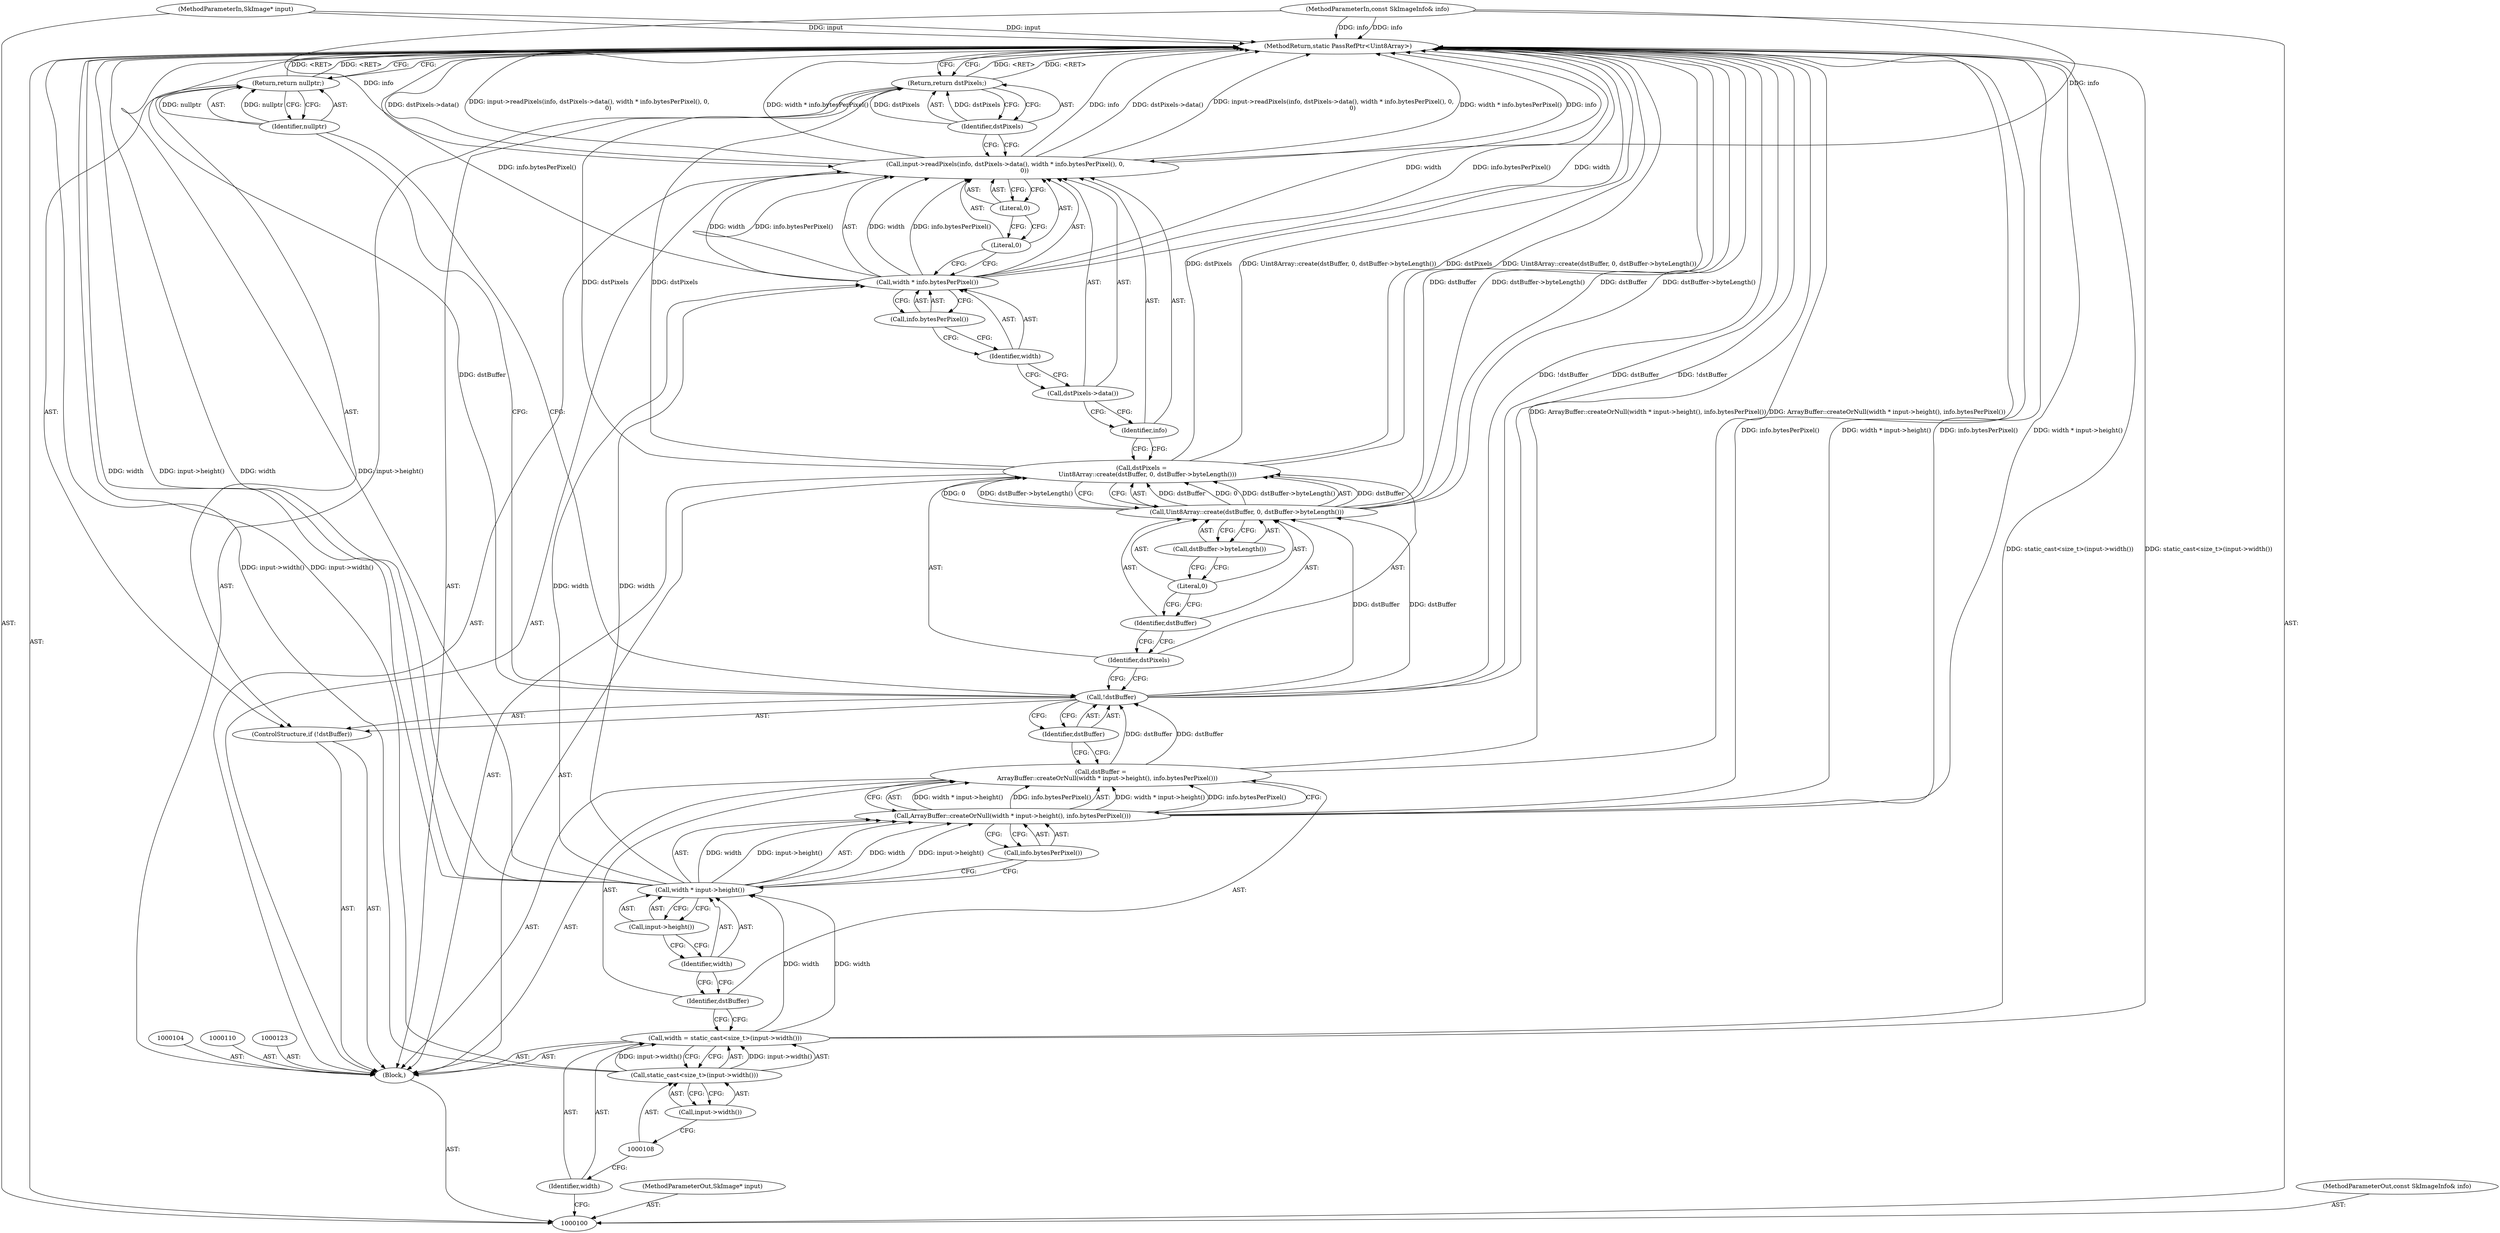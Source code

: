 digraph "1_Chrome_d59a4441697f6253e7dc3f7ae5caad6e5fd2c778_0" {
"1000140" [label="(MethodReturn,static PassRefPtr<Uint8Array>)"];
"1000101" [label="(MethodParameterIn,SkImage* input)"];
"1000204" [label="(MethodParameterOut,SkImage* input)"];
"1000130" [label="(Call,input->readPixels(info, dstPixels->data(), width * info.bytesPerPixel(), 0,\n                    0))"];
"1000131" [label="(Identifier,info)"];
"1000132" [label="(Call,dstPixels->data())"];
"1000133" [label="(Call,width * info.bytesPerPixel())"];
"1000134" [label="(Identifier,width)"];
"1000135" [label="(Call,info.bytesPerPixel())"];
"1000136" [label="(Literal,0)"];
"1000137" [label="(Literal,0)"];
"1000138" [label="(Return,return dstPixels;)"];
"1000139" [label="(Identifier,dstPixels)"];
"1000102" [label="(MethodParameterIn,const SkImageInfo& info)"];
"1000205" [label="(MethodParameterOut,const SkImageInfo& info)"];
"1000103" [label="(Block,)"];
"1000107" [label="(Call,static_cast<size_t>(input->width()))"];
"1000109" [label="(Call,input->width())"];
"1000105" [label="(Call,width = static_cast<size_t>(input->width()))"];
"1000106" [label="(Identifier,width)"];
"1000111" [label="(Call,dstBuffer =\n       ArrayBuffer::createOrNull(width * input->height(), info.bytesPerPixel()))"];
"1000112" [label="(Identifier,dstBuffer)"];
"1000114" [label="(Call,width * input->height())"];
"1000115" [label="(Identifier,width)"];
"1000116" [label="(Call,input->height())"];
"1000117" [label="(Call,info.bytesPerPixel())"];
"1000113" [label="(Call,ArrayBuffer::createOrNull(width * input->height(), info.bytesPerPixel()))"];
"1000118" [label="(ControlStructure,if (!dstBuffer))"];
"1000119" [label="(Call,!dstBuffer)"];
"1000120" [label="(Identifier,dstBuffer)"];
"1000122" [label="(Identifier,nullptr)"];
"1000121" [label="(Return,return nullptr;)"];
"1000124" [label="(Call,dstPixels =\n      Uint8Array::create(dstBuffer, 0, dstBuffer->byteLength()))"];
"1000125" [label="(Identifier,dstPixels)"];
"1000127" [label="(Identifier,dstBuffer)"];
"1000128" [label="(Literal,0)"];
"1000129" [label="(Call,dstBuffer->byteLength())"];
"1000126" [label="(Call,Uint8Array::create(dstBuffer, 0, dstBuffer->byteLength()))"];
"1000140" -> "1000100"  [label="AST: "];
"1000140" -> "1000121"  [label="CFG: "];
"1000140" -> "1000138"  [label="CFG: "];
"1000121" -> "1000140"  [label="DDG: <RET>"];
"1000113" -> "1000140"  [label="DDG: info.bytesPerPixel()"];
"1000113" -> "1000140"  [label="DDG: width * input->height()"];
"1000124" -> "1000140"  [label="DDG: dstPixels"];
"1000124" -> "1000140"  [label="DDG: Uint8Array::create(dstBuffer, 0, dstBuffer->byteLength())"];
"1000105" -> "1000140"  [label="DDG: static_cast<size_t>(input->width())"];
"1000130" -> "1000140"  [label="DDG: dstPixels->data()"];
"1000130" -> "1000140"  [label="DDG: input->readPixels(info, dstPixels->data(), width * info.bytesPerPixel(), 0,\n                    0)"];
"1000130" -> "1000140"  [label="DDG: width * info.bytesPerPixel()"];
"1000130" -> "1000140"  [label="DDG: info"];
"1000114" -> "1000140"  [label="DDG: width"];
"1000114" -> "1000140"  [label="DDG: input->height()"];
"1000126" -> "1000140"  [label="DDG: dstBuffer"];
"1000126" -> "1000140"  [label="DDG: dstBuffer->byteLength()"];
"1000119" -> "1000140"  [label="DDG: !dstBuffer"];
"1000119" -> "1000140"  [label="DDG: dstBuffer"];
"1000107" -> "1000140"  [label="DDG: input->width()"];
"1000133" -> "1000140"  [label="DDG: width"];
"1000133" -> "1000140"  [label="DDG: info.bytesPerPixel()"];
"1000102" -> "1000140"  [label="DDG: info"];
"1000111" -> "1000140"  [label="DDG: ArrayBuffer::createOrNull(width * input->height(), info.bytesPerPixel())"];
"1000101" -> "1000140"  [label="DDG: input"];
"1000138" -> "1000140"  [label="DDG: <RET>"];
"1000101" -> "1000100"  [label="AST: "];
"1000101" -> "1000140"  [label="DDG: input"];
"1000204" -> "1000100"  [label="AST: "];
"1000130" -> "1000103"  [label="AST: "];
"1000130" -> "1000137"  [label="CFG: "];
"1000131" -> "1000130"  [label="AST: "];
"1000132" -> "1000130"  [label="AST: "];
"1000133" -> "1000130"  [label="AST: "];
"1000136" -> "1000130"  [label="AST: "];
"1000137" -> "1000130"  [label="AST: "];
"1000139" -> "1000130"  [label="CFG: "];
"1000130" -> "1000140"  [label="DDG: dstPixels->data()"];
"1000130" -> "1000140"  [label="DDG: input->readPixels(info, dstPixels->data(), width * info.bytesPerPixel(), 0,\n                    0)"];
"1000130" -> "1000140"  [label="DDG: width * info.bytesPerPixel()"];
"1000130" -> "1000140"  [label="DDG: info"];
"1000102" -> "1000130"  [label="DDG: info"];
"1000133" -> "1000130"  [label="DDG: width"];
"1000133" -> "1000130"  [label="DDG: info.bytesPerPixel()"];
"1000131" -> "1000130"  [label="AST: "];
"1000131" -> "1000124"  [label="CFG: "];
"1000132" -> "1000131"  [label="CFG: "];
"1000132" -> "1000130"  [label="AST: "];
"1000132" -> "1000131"  [label="CFG: "];
"1000134" -> "1000132"  [label="CFG: "];
"1000133" -> "1000130"  [label="AST: "];
"1000133" -> "1000135"  [label="CFG: "];
"1000134" -> "1000133"  [label="AST: "];
"1000135" -> "1000133"  [label="AST: "];
"1000136" -> "1000133"  [label="CFG: "];
"1000133" -> "1000140"  [label="DDG: width"];
"1000133" -> "1000140"  [label="DDG: info.bytesPerPixel()"];
"1000133" -> "1000130"  [label="DDG: width"];
"1000133" -> "1000130"  [label="DDG: info.bytesPerPixel()"];
"1000114" -> "1000133"  [label="DDG: width"];
"1000134" -> "1000133"  [label="AST: "];
"1000134" -> "1000132"  [label="CFG: "];
"1000135" -> "1000134"  [label="CFG: "];
"1000135" -> "1000133"  [label="AST: "];
"1000135" -> "1000134"  [label="CFG: "];
"1000133" -> "1000135"  [label="CFG: "];
"1000136" -> "1000130"  [label="AST: "];
"1000136" -> "1000133"  [label="CFG: "];
"1000137" -> "1000136"  [label="CFG: "];
"1000137" -> "1000130"  [label="AST: "];
"1000137" -> "1000136"  [label="CFG: "];
"1000130" -> "1000137"  [label="CFG: "];
"1000138" -> "1000103"  [label="AST: "];
"1000138" -> "1000139"  [label="CFG: "];
"1000139" -> "1000138"  [label="AST: "];
"1000140" -> "1000138"  [label="CFG: "];
"1000138" -> "1000140"  [label="DDG: <RET>"];
"1000139" -> "1000138"  [label="DDG: dstPixels"];
"1000124" -> "1000138"  [label="DDG: dstPixels"];
"1000139" -> "1000138"  [label="AST: "];
"1000139" -> "1000130"  [label="CFG: "];
"1000138" -> "1000139"  [label="CFG: "];
"1000139" -> "1000138"  [label="DDG: dstPixels"];
"1000102" -> "1000100"  [label="AST: "];
"1000102" -> "1000140"  [label="DDG: info"];
"1000102" -> "1000130"  [label="DDG: info"];
"1000205" -> "1000100"  [label="AST: "];
"1000103" -> "1000100"  [label="AST: "];
"1000104" -> "1000103"  [label="AST: "];
"1000105" -> "1000103"  [label="AST: "];
"1000110" -> "1000103"  [label="AST: "];
"1000111" -> "1000103"  [label="AST: "];
"1000118" -> "1000103"  [label="AST: "];
"1000123" -> "1000103"  [label="AST: "];
"1000124" -> "1000103"  [label="AST: "];
"1000130" -> "1000103"  [label="AST: "];
"1000138" -> "1000103"  [label="AST: "];
"1000107" -> "1000105"  [label="AST: "];
"1000107" -> "1000109"  [label="CFG: "];
"1000108" -> "1000107"  [label="AST: "];
"1000109" -> "1000107"  [label="AST: "];
"1000105" -> "1000107"  [label="CFG: "];
"1000107" -> "1000140"  [label="DDG: input->width()"];
"1000107" -> "1000105"  [label="DDG: input->width()"];
"1000109" -> "1000107"  [label="AST: "];
"1000109" -> "1000108"  [label="CFG: "];
"1000107" -> "1000109"  [label="CFG: "];
"1000105" -> "1000103"  [label="AST: "];
"1000105" -> "1000107"  [label="CFG: "];
"1000106" -> "1000105"  [label="AST: "];
"1000107" -> "1000105"  [label="AST: "];
"1000112" -> "1000105"  [label="CFG: "];
"1000105" -> "1000140"  [label="DDG: static_cast<size_t>(input->width())"];
"1000107" -> "1000105"  [label="DDG: input->width()"];
"1000105" -> "1000114"  [label="DDG: width"];
"1000106" -> "1000105"  [label="AST: "];
"1000106" -> "1000100"  [label="CFG: "];
"1000108" -> "1000106"  [label="CFG: "];
"1000111" -> "1000103"  [label="AST: "];
"1000111" -> "1000113"  [label="CFG: "];
"1000112" -> "1000111"  [label="AST: "];
"1000113" -> "1000111"  [label="AST: "];
"1000120" -> "1000111"  [label="CFG: "];
"1000111" -> "1000140"  [label="DDG: ArrayBuffer::createOrNull(width * input->height(), info.bytesPerPixel())"];
"1000113" -> "1000111"  [label="DDG: width * input->height()"];
"1000113" -> "1000111"  [label="DDG: info.bytesPerPixel()"];
"1000111" -> "1000119"  [label="DDG: dstBuffer"];
"1000112" -> "1000111"  [label="AST: "];
"1000112" -> "1000105"  [label="CFG: "];
"1000115" -> "1000112"  [label="CFG: "];
"1000114" -> "1000113"  [label="AST: "];
"1000114" -> "1000116"  [label="CFG: "];
"1000115" -> "1000114"  [label="AST: "];
"1000116" -> "1000114"  [label="AST: "];
"1000117" -> "1000114"  [label="CFG: "];
"1000114" -> "1000140"  [label="DDG: width"];
"1000114" -> "1000140"  [label="DDG: input->height()"];
"1000114" -> "1000113"  [label="DDG: width"];
"1000114" -> "1000113"  [label="DDG: input->height()"];
"1000105" -> "1000114"  [label="DDG: width"];
"1000114" -> "1000133"  [label="DDG: width"];
"1000115" -> "1000114"  [label="AST: "];
"1000115" -> "1000112"  [label="CFG: "];
"1000116" -> "1000115"  [label="CFG: "];
"1000116" -> "1000114"  [label="AST: "];
"1000116" -> "1000115"  [label="CFG: "];
"1000114" -> "1000116"  [label="CFG: "];
"1000117" -> "1000113"  [label="AST: "];
"1000117" -> "1000114"  [label="CFG: "];
"1000113" -> "1000117"  [label="CFG: "];
"1000113" -> "1000111"  [label="AST: "];
"1000113" -> "1000117"  [label="CFG: "];
"1000114" -> "1000113"  [label="AST: "];
"1000117" -> "1000113"  [label="AST: "];
"1000111" -> "1000113"  [label="CFG: "];
"1000113" -> "1000140"  [label="DDG: info.bytesPerPixel()"];
"1000113" -> "1000140"  [label="DDG: width * input->height()"];
"1000113" -> "1000111"  [label="DDG: width * input->height()"];
"1000113" -> "1000111"  [label="DDG: info.bytesPerPixel()"];
"1000114" -> "1000113"  [label="DDG: width"];
"1000114" -> "1000113"  [label="DDG: input->height()"];
"1000118" -> "1000103"  [label="AST: "];
"1000119" -> "1000118"  [label="AST: "];
"1000121" -> "1000118"  [label="AST: "];
"1000119" -> "1000118"  [label="AST: "];
"1000119" -> "1000120"  [label="CFG: "];
"1000120" -> "1000119"  [label="AST: "];
"1000122" -> "1000119"  [label="CFG: "];
"1000125" -> "1000119"  [label="CFG: "];
"1000119" -> "1000140"  [label="DDG: !dstBuffer"];
"1000119" -> "1000140"  [label="DDG: dstBuffer"];
"1000111" -> "1000119"  [label="DDG: dstBuffer"];
"1000119" -> "1000126"  [label="DDG: dstBuffer"];
"1000120" -> "1000119"  [label="AST: "];
"1000120" -> "1000111"  [label="CFG: "];
"1000119" -> "1000120"  [label="CFG: "];
"1000122" -> "1000121"  [label="AST: "];
"1000122" -> "1000119"  [label="CFG: "];
"1000121" -> "1000122"  [label="CFG: "];
"1000122" -> "1000121"  [label="DDG: nullptr"];
"1000121" -> "1000118"  [label="AST: "];
"1000121" -> "1000122"  [label="CFG: "];
"1000122" -> "1000121"  [label="AST: "];
"1000140" -> "1000121"  [label="CFG: "];
"1000121" -> "1000140"  [label="DDG: <RET>"];
"1000122" -> "1000121"  [label="DDG: nullptr"];
"1000124" -> "1000103"  [label="AST: "];
"1000124" -> "1000126"  [label="CFG: "];
"1000125" -> "1000124"  [label="AST: "];
"1000126" -> "1000124"  [label="AST: "];
"1000131" -> "1000124"  [label="CFG: "];
"1000124" -> "1000140"  [label="DDG: dstPixels"];
"1000124" -> "1000140"  [label="DDG: Uint8Array::create(dstBuffer, 0, dstBuffer->byteLength())"];
"1000126" -> "1000124"  [label="DDG: dstBuffer"];
"1000126" -> "1000124"  [label="DDG: 0"];
"1000126" -> "1000124"  [label="DDG: dstBuffer->byteLength()"];
"1000124" -> "1000138"  [label="DDG: dstPixels"];
"1000125" -> "1000124"  [label="AST: "];
"1000125" -> "1000119"  [label="CFG: "];
"1000127" -> "1000125"  [label="CFG: "];
"1000127" -> "1000126"  [label="AST: "];
"1000127" -> "1000125"  [label="CFG: "];
"1000128" -> "1000127"  [label="CFG: "];
"1000128" -> "1000126"  [label="AST: "];
"1000128" -> "1000127"  [label="CFG: "];
"1000129" -> "1000128"  [label="CFG: "];
"1000129" -> "1000126"  [label="AST: "];
"1000129" -> "1000128"  [label="CFG: "];
"1000126" -> "1000129"  [label="CFG: "];
"1000126" -> "1000124"  [label="AST: "];
"1000126" -> "1000129"  [label="CFG: "];
"1000127" -> "1000126"  [label="AST: "];
"1000128" -> "1000126"  [label="AST: "];
"1000129" -> "1000126"  [label="AST: "];
"1000124" -> "1000126"  [label="CFG: "];
"1000126" -> "1000140"  [label="DDG: dstBuffer"];
"1000126" -> "1000140"  [label="DDG: dstBuffer->byteLength()"];
"1000126" -> "1000124"  [label="DDG: dstBuffer"];
"1000126" -> "1000124"  [label="DDG: 0"];
"1000126" -> "1000124"  [label="DDG: dstBuffer->byteLength()"];
"1000119" -> "1000126"  [label="DDG: dstBuffer"];
}
